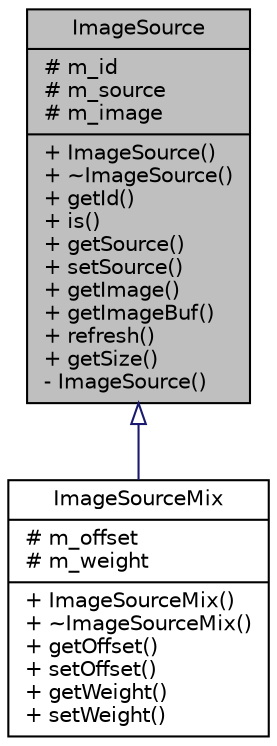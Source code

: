 digraph G
{
  edge [fontname="Helvetica",fontsize="10",labelfontname="Helvetica",labelfontsize="10"];
  node [fontname="Helvetica",fontsize="10",shape=record];
  Node1 [label="{ImageSource\n|# m_id\l# m_source\l# m_image\l|+ ImageSource()\l+ ~ImageSource()\l+ getId()\l+ is()\l+ getSource()\l+ setSource()\l+ getImage()\l+ getImageBuf()\l+ refresh()\l+ getSize()\l- ImageSource()\l}",height=0.2,width=0.4,color="black", fillcolor="grey75", style="filled" fontcolor="black"];
  Node1 -> Node2 [dir=back,color="midnightblue",fontsize="10",style="solid",arrowtail="empty",fontname="Helvetica"];
  Node2 [label="{ImageSourceMix\n|# m_offset\l# m_weight\l|+ ImageSourceMix()\l+ ~ImageSourceMix()\l+ getOffset()\l+ setOffset()\l+ getWeight()\l+ setWeight()\l}",height=0.2,width=0.4,color="black", fillcolor="white", style="filled",URL="$d2/db5/classImageSourceMix.html",tooltip="class for source mixing"];
}
